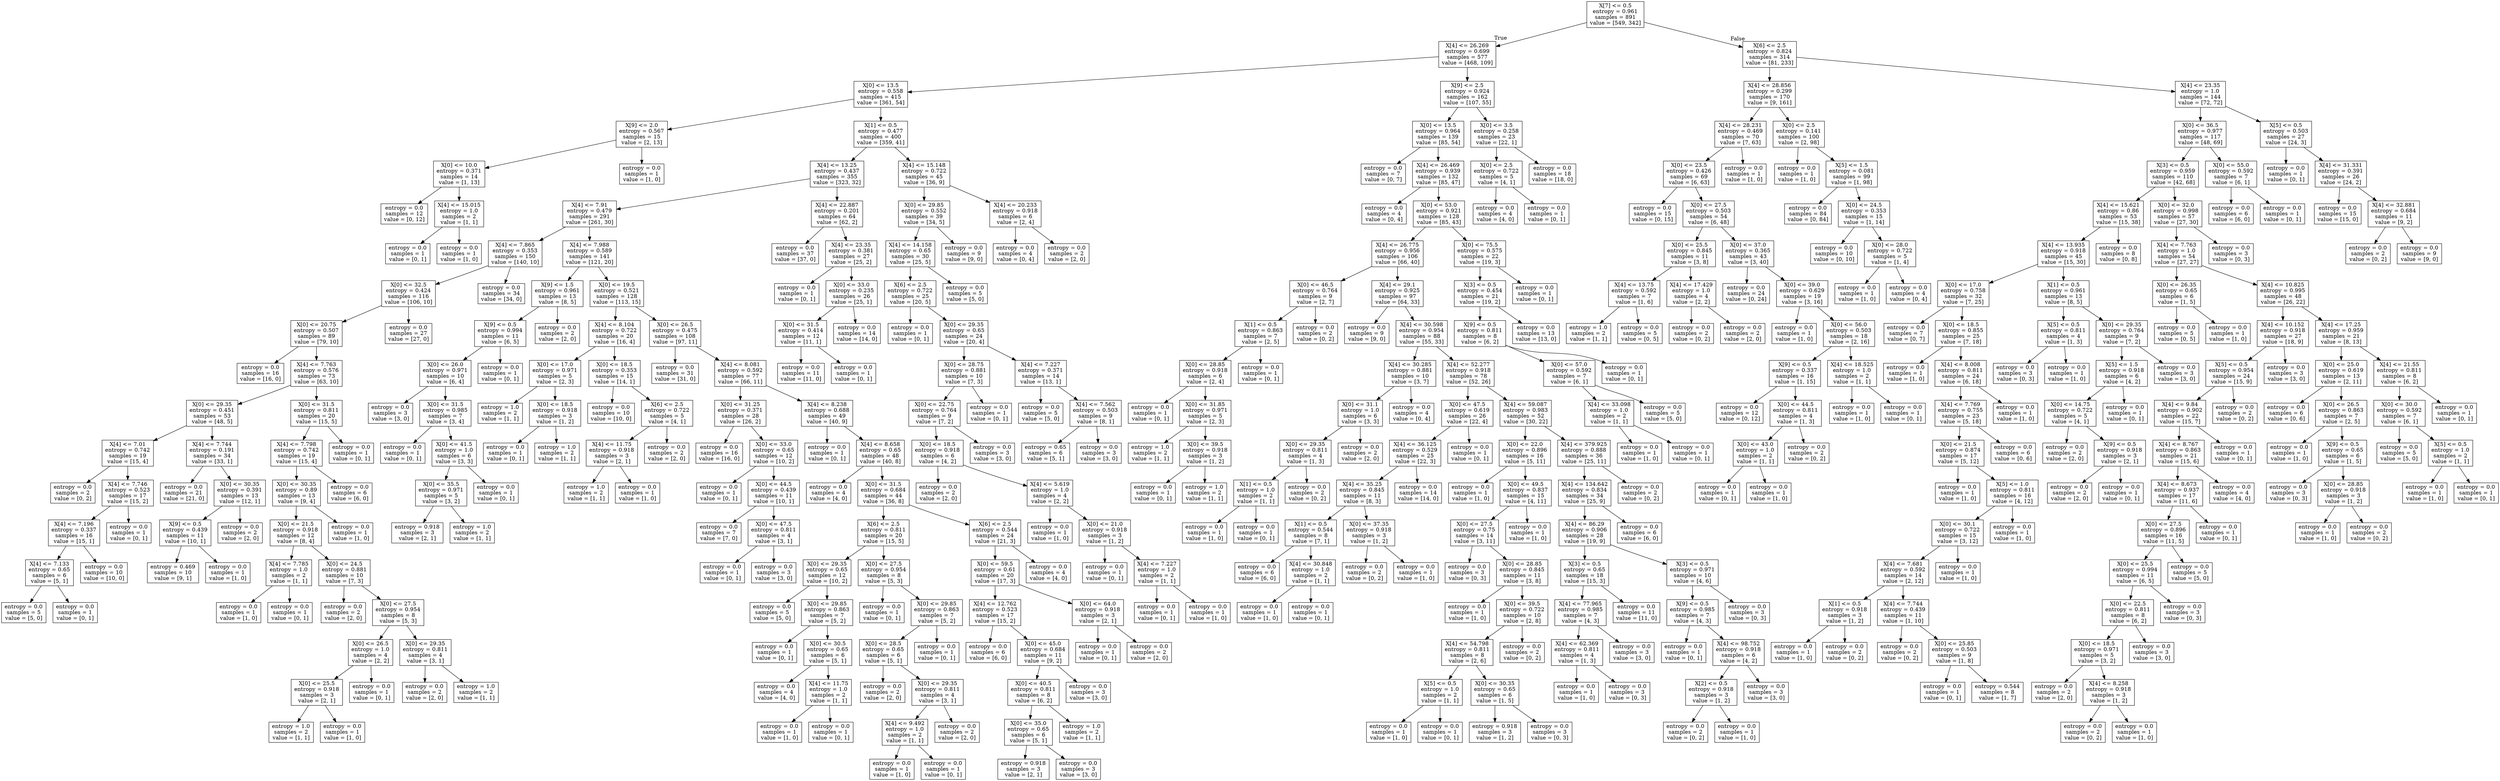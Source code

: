 digraph Tree {
node [shape=box] ;
0 [label="X[7] <= 0.5\nentropy = 0.961\nsamples = 891\nvalue = [549, 342]"] ;
1 [label="X[4] <= 26.269\nentropy = 0.699\nsamples = 577\nvalue = [468, 109]"] ;
0 -> 1 [labeldistance=2.5, labelangle=45, headlabel="True"] ;
2 [label="X[0] <= 13.5\nentropy = 0.558\nsamples = 415\nvalue = [361, 54]"] ;
1 -> 2 ;
3 [label="X[9] <= 2.0\nentropy = 0.567\nsamples = 15\nvalue = [2, 13]"] ;
2 -> 3 ;
4 [label="X[0] <= 10.0\nentropy = 0.371\nsamples = 14\nvalue = [1, 13]"] ;
3 -> 4 ;
5 [label="entropy = 0.0\nsamples = 12\nvalue = [0, 12]"] ;
4 -> 5 ;
6 [label="X[4] <= 15.015\nentropy = 1.0\nsamples = 2\nvalue = [1, 1]"] ;
4 -> 6 ;
7 [label="entropy = 0.0\nsamples = 1\nvalue = [0, 1]"] ;
6 -> 7 ;
8 [label="entropy = 0.0\nsamples = 1\nvalue = [1, 0]"] ;
6 -> 8 ;
9 [label="entropy = 0.0\nsamples = 1\nvalue = [1, 0]"] ;
3 -> 9 ;
10 [label="X[1] <= 0.5\nentropy = 0.477\nsamples = 400\nvalue = [359, 41]"] ;
2 -> 10 ;
11 [label="X[4] <= 13.25\nentropy = 0.437\nsamples = 355\nvalue = [323, 32]"] ;
10 -> 11 ;
12 [label="X[4] <= 7.91\nentropy = 0.479\nsamples = 291\nvalue = [261, 30]"] ;
11 -> 12 ;
13 [label="X[4] <= 7.865\nentropy = 0.353\nsamples = 150\nvalue = [140, 10]"] ;
12 -> 13 ;
14 [label="X[0] <= 32.5\nentropy = 0.424\nsamples = 116\nvalue = [106, 10]"] ;
13 -> 14 ;
15 [label="X[0] <= 20.75\nentropy = 0.507\nsamples = 89\nvalue = [79, 10]"] ;
14 -> 15 ;
16 [label="entropy = 0.0\nsamples = 16\nvalue = [16, 0]"] ;
15 -> 16 ;
17 [label="X[4] <= 7.763\nentropy = 0.576\nsamples = 73\nvalue = [63, 10]"] ;
15 -> 17 ;
18 [label="X[0] <= 29.35\nentropy = 0.451\nsamples = 53\nvalue = [48, 5]"] ;
17 -> 18 ;
19 [label="X[4] <= 7.01\nentropy = 0.742\nsamples = 19\nvalue = [15, 4]"] ;
18 -> 19 ;
20 [label="entropy = 0.0\nsamples = 2\nvalue = [0, 2]"] ;
19 -> 20 ;
21 [label="X[4] <= 7.746\nentropy = 0.523\nsamples = 17\nvalue = [15, 2]"] ;
19 -> 21 ;
22 [label="X[4] <= 7.196\nentropy = 0.337\nsamples = 16\nvalue = [15, 1]"] ;
21 -> 22 ;
23 [label="X[4] <= 7.133\nentropy = 0.65\nsamples = 6\nvalue = [5, 1]"] ;
22 -> 23 ;
24 [label="entropy = 0.0\nsamples = 5\nvalue = [5, 0]"] ;
23 -> 24 ;
25 [label="entropy = 0.0\nsamples = 1\nvalue = [0, 1]"] ;
23 -> 25 ;
26 [label="entropy = 0.0\nsamples = 10\nvalue = [10, 0]"] ;
22 -> 26 ;
27 [label="entropy = 0.0\nsamples = 1\nvalue = [0, 1]"] ;
21 -> 27 ;
28 [label="X[4] <= 7.744\nentropy = 0.191\nsamples = 34\nvalue = [33, 1]"] ;
18 -> 28 ;
29 [label="entropy = 0.0\nsamples = 21\nvalue = [21, 0]"] ;
28 -> 29 ;
30 [label="X[0] <= 30.35\nentropy = 0.391\nsamples = 13\nvalue = [12, 1]"] ;
28 -> 30 ;
31 [label="X[9] <= 0.5\nentropy = 0.439\nsamples = 11\nvalue = [10, 1]"] ;
30 -> 31 ;
32 [label="entropy = 0.469\nsamples = 10\nvalue = [9, 1]"] ;
31 -> 32 ;
33 [label="entropy = 0.0\nsamples = 1\nvalue = [1, 0]"] ;
31 -> 33 ;
34 [label="entropy = 0.0\nsamples = 2\nvalue = [2, 0]"] ;
30 -> 34 ;
35 [label="X[0] <= 31.5\nentropy = 0.811\nsamples = 20\nvalue = [15, 5]"] ;
17 -> 35 ;
36 [label="X[4] <= 7.798\nentropy = 0.742\nsamples = 19\nvalue = [15, 4]"] ;
35 -> 36 ;
37 [label="X[0] <= 30.35\nentropy = 0.89\nsamples = 13\nvalue = [9, 4]"] ;
36 -> 37 ;
38 [label="X[0] <= 21.5\nentropy = 0.918\nsamples = 12\nvalue = [8, 4]"] ;
37 -> 38 ;
39 [label="X[4] <= 7.785\nentropy = 1.0\nsamples = 2\nvalue = [1, 1]"] ;
38 -> 39 ;
40 [label="entropy = 0.0\nsamples = 1\nvalue = [1, 0]"] ;
39 -> 40 ;
41 [label="entropy = 0.0\nsamples = 1\nvalue = [0, 1]"] ;
39 -> 41 ;
42 [label="X[0] <= 24.5\nentropy = 0.881\nsamples = 10\nvalue = [7, 3]"] ;
38 -> 42 ;
43 [label="entropy = 0.0\nsamples = 2\nvalue = [2, 0]"] ;
42 -> 43 ;
44 [label="X[0] <= 27.5\nentropy = 0.954\nsamples = 8\nvalue = [5, 3]"] ;
42 -> 44 ;
45 [label="X[0] <= 26.5\nentropy = 1.0\nsamples = 4\nvalue = [2, 2]"] ;
44 -> 45 ;
46 [label="X[0] <= 25.5\nentropy = 0.918\nsamples = 3\nvalue = [2, 1]"] ;
45 -> 46 ;
47 [label="entropy = 1.0\nsamples = 2\nvalue = [1, 1]"] ;
46 -> 47 ;
48 [label="entropy = 0.0\nsamples = 1\nvalue = [1, 0]"] ;
46 -> 48 ;
49 [label="entropy = 0.0\nsamples = 1\nvalue = [0, 1]"] ;
45 -> 49 ;
50 [label="X[0] <= 29.35\nentropy = 0.811\nsamples = 4\nvalue = [3, 1]"] ;
44 -> 50 ;
51 [label="entropy = 0.0\nsamples = 2\nvalue = [2, 0]"] ;
50 -> 51 ;
52 [label="entropy = 1.0\nsamples = 2\nvalue = [1, 1]"] ;
50 -> 52 ;
53 [label="entropy = 0.0\nsamples = 1\nvalue = [1, 0]"] ;
37 -> 53 ;
54 [label="entropy = 0.0\nsamples = 6\nvalue = [6, 0]"] ;
36 -> 54 ;
55 [label="entropy = 0.0\nsamples = 1\nvalue = [0, 1]"] ;
35 -> 55 ;
56 [label="entropy = 0.0\nsamples = 27\nvalue = [27, 0]"] ;
14 -> 56 ;
57 [label="entropy = 0.0\nsamples = 34\nvalue = [34, 0]"] ;
13 -> 57 ;
58 [label="X[4] <= 7.988\nentropy = 0.589\nsamples = 141\nvalue = [121, 20]"] ;
12 -> 58 ;
59 [label="X[9] <= 1.5\nentropy = 0.961\nsamples = 13\nvalue = [8, 5]"] ;
58 -> 59 ;
60 [label="X[9] <= 0.5\nentropy = 0.994\nsamples = 11\nvalue = [6, 5]"] ;
59 -> 60 ;
61 [label="X[0] <= 26.0\nentropy = 0.971\nsamples = 10\nvalue = [6, 4]"] ;
60 -> 61 ;
62 [label="entropy = 0.0\nsamples = 3\nvalue = [3, 0]"] ;
61 -> 62 ;
63 [label="X[0] <= 31.5\nentropy = 0.985\nsamples = 7\nvalue = [3, 4]"] ;
61 -> 63 ;
64 [label="entropy = 0.0\nsamples = 1\nvalue = [0, 1]"] ;
63 -> 64 ;
65 [label="X[0] <= 41.5\nentropy = 1.0\nsamples = 6\nvalue = [3, 3]"] ;
63 -> 65 ;
66 [label="X[0] <= 35.5\nentropy = 0.971\nsamples = 5\nvalue = [3, 2]"] ;
65 -> 66 ;
67 [label="entropy = 0.918\nsamples = 3\nvalue = [2, 1]"] ;
66 -> 67 ;
68 [label="entropy = 1.0\nsamples = 2\nvalue = [1, 1]"] ;
66 -> 68 ;
69 [label="entropy = 0.0\nsamples = 1\nvalue = [0, 1]"] ;
65 -> 69 ;
70 [label="entropy = 0.0\nsamples = 1\nvalue = [0, 1]"] ;
60 -> 70 ;
71 [label="entropy = 0.0\nsamples = 2\nvalue = [2, 0]"] ;
59 -> 71 ;
72 [label="X[0] <= 19.5\nentropy = 0.521\nsamples = 128\nvalue = [113, 15]"] ;
58 -> 72 ;
73 [label="X[4] <= 8.104\nentropy = 0.722\nsamples = 20\nvalue = [16, 4]"] ;
72 -> 73 ;
74 [label="X[0] <= 17.0\nentropy = 0.971\nsamples = 5\nvalue = [2, 3]"] ;
73 -> 74 ;
75 [label="entropy = 1.0\nsamples = 2\nvalue = [1, 1]"] ;
74 -> 75 ;
76 [label="X[0] <= 18.5\nentropy = 0.918\nsamples = 3\nvalue = [1, 2]"] ;
74 -> 76 ;
77 [label="entropy = 0.0\nsamples = 1\nvalue = [0, 1]"] ;
76 -> 77 ;
78 [label="entropy = 1.0\nsamples = 2\nvalue = [1, 1]"] ;
76 -> 78 ;
79 [label="X[0] <= 18.5\nentropy = 0.353\nsamples = 15\nvalue = [14, 1]"] ;
73 -> 79 ;
80 [label="entropy = 0.0\nsamples = 10\nvalue = [10, 0]"] ;
79 -> 80 ;
81 [label="X[6] <= 2.5\nentropy = 0.722\nsamples = 5\nvalue = [4, 1]"] ;
79 -> 81 ;
82 [label="X[4] <= 11.75\nentropy = 0.918\nsamples = 3\nvalue = [2, 1]"] ;
81 -> 82 ;
83 [label="entropy = 1.0\nsamples = 2\nvalue = [1, 1]"] ;
82 -> 83 ;
84 [label="entropy = 0.0\nsamples = 1\nvalue = [1, 0]"] ;
82 -> 84 ;
85 [label="entropy = 0.0\nsamples = 2\nvalue = [2, 0]"] ;
81 -> 85 ;
86 [label="X[0] <= 26.5\nentropy = 0.475\nsamples = 108\nvalue = [97, 11]"] ;
72 -> 86 ;
87 [label="entropy = 0.0\nsamples = 31\nvalue = [31, 0]"] ;
86 -> 87 ;
88 [label="X[4] <= 8.081\nentropy = 0.592\nsamples = 77\nvalue = [66, 11]"] ;
86 -> 88 ;
89 [label="X[0] <= 31.25\nentropy = 0.371\nsamples = 28\nvalue = [26, 2]"] ;
88 -> 89 ;
90 [label="entropy = 0.0\nsamples = 16\nvalue = [16, 0]"] ;
89 -> 90 ;
91 [label="X[0] <= 33.0\nentropy = 0.65\nsamples = 12\nvalue = [10, 2]"] ;
89 -> 91 ;
92 [label="entropy = 0.0\nsamples = 1\nvalue = [0, 1]"] ;
91 -> 92 ;
93 [label="X[0] <= 44.5\nentropy = 0.439\nsamples = 11\nvalue = [10, 1]"] ;
91 -> 93 ;
94 [label="entropy = 0.0\nsamples = 7\nvalue = [7, 0]"] ;
93 -> 94 ;
95 [label="X[0] <= 47.5\nentropy = 0.811\nsamples = 4\nvalue = [3, 1]"] ;
93 -> 95 ;
96 [label="entropy = 0.0\nsamples = 1\nvalue = [0, 1]"] ;
95 -> 96 ;
97 [label="entropy = 0.0\nsamples = 3\nvalue = [3, 0]"] ;
95 -> 97 ;
98 [label="X[4] <= 8.238\nentropy = 0.688\nsamples = 49\nvalue = [40, 9]"] ;
88 -> 98 ;
99 [label="entropy = 0.0\nsamples = 1\nvalue = [0, 1]"] ;
98 -> 99 ;
100 [label="X[4] <= 8.658\nentropy = 0.65\nsamples = 48\nvalue = [40, 8]"] ;
98 -> 100 ;
101 [label="entropy = 0.0\nsamples = 4\nvalue = [4, 0]"] ;
100 -> 101 ;
102 [label="X[0] <= 31.5\nentropy = 0.684\nsamples = 44\nvalue = [36, 8]"] ;
100 -> 102 ;
103 [label="X[6] <= 2.5\nentropy = 0.811\nsamples = 20\nvalue = [15, 5]"] ;
102 -> 103 ;
104 [label="X[0] <= 29.35\nentropy = 0.65\nsamples = 12\nvalue = [10, 2]"] ;
103 -> 104 ;
105 [label="entropy = 0.0\nsamples = 5\nvalue = [5, 0]"] ;
104 -> 105 ;
106 [label="X[0] <= 29.85\nentropy = 0.863\nsamples = 7\nvalue = [5, 2]"] ;
104 -> 106 ;
107 [label="entropy = 0.0\nsamples = 1\nvalue = [0, 1]"] ;
106 -> 107 ;
108 [label="X[0] <= 30.5\nentropy = 0.65\nsamples = 6\nvalue = [5, 1]"] ;
106 -> 108 ;
109 [label="entropy = 0.0\nsamples = 4\nvalue = [4, 0]"] ;
108 -> 109 ;
110 [label="X[4] <= 11.75\nentropy = 1.0\nsamples = 2\nvalue = [1, 1]"] ;
108 -> 110 ;
111 [label="entropy = 0.0\nsamples = 1\nvalue = [1, 0]"] ;
110 -> 111 ;
112 [label="entropy = 0.0\nsamples = 1\nvalue = [0, 1]"] ;
110 -> 112 ;
113 [label="X[0] <= 27.5\nentropy = 0.954\nsamples = 8\nvalue = [5, 3]"] ;
103 -> 113 ;
114 [label="entropy = 0.0\nsamples = 1\nvalue = [0, 1]"] ;
113 -> 114 ;
115 [label="X[0] <= 29.85\nentropy = 0.863\nsamples = 7\nvalue = [5, 2]"] ;
113 -> 115 ;
116 [label="X[0] <= 28.5\nentropy = 0.65\nsamples = 6\nvalue = [5, 1]"] ;
115 -> 116 ;
117 [label="entropy = 0.0\nsamples = 2\nvalue = [2, 0]"] ;
116 -> 117 ;
118 [label="X[0] <= 29.35\nentropy = 0.811\nsamples = 4\nvalue = [3, 1]"] ;
116 -> 118 ;
119 [label="X[4] <= 9.492\nentropy = 1.0\nsamples = 2\nvalue = [1, 1]"] ;
118 -> 119 ;
120 [label="entropy = 0.0\nsamples = 1\nvalue = [1, 0]"] ;
119 -> 120 ;
121 [label="entropy = 0.0\nsamples = 1\nvalue = [0, 1]"] ;
119 -> 121 ;
122 [label="entropy = 0.0\nsamples = 2\nvalue = [2, 0]"] ;
118 -> 122 ;
123 [label="entropy = 0.0\nsamples = 1\nvalue = [0, 1]"] ;
115 -> 123 ;
124 [label="X[6] <= 2.5\nentropy = 0.544\nsamples = 24\nvalue = [21, 3]"] ;
102 -> 124 ;
125 [label="X[0] <= 59.5\nentropy = 0.61\nsamples = 20\nvalue = [17, 3]"] ;
124 -> 125 ;
126 [label="X[4] <= 12.762\nentropy = 0.523\nsamples = 17\nvalue = [15, 2]"] ;
125 -> 126 ;
127 [label="entropy = 0.0\nsamples = 6\nvalue = [6, 0]"] ;
126 -> 127 ;
128 [label="X[0] <= 45.0\nentropy = 0.684\nsamples = 11\nvalue = [9, 2]"] ;
126 -> 128 ;
129 [label="X[0] <= 40.5\nentropy = 0.811\nsamples = 8\nvalue = [6, 2]"] ;
128 -> 129 ;
130 [label="X[0] <= 35.0\nentropy = 0.65\nsamples = 6\nvalue = [5, 1]"] ;
129 -> 130 ;
131 [label="entropy = 0.918\nsamples = 3\nvalue = [2, 1]"] ;
130 -> 131 ;
132 [label="entropy = 0.0\nsamples = 3\nvalue = [3, 0]"] ;
130 -> 132 ;
133 [label="entropy = 1.0\nsamples = 2\nvalue = [1, 1]"] ;
129 -> 133 ;
134 [label="entropy = 0.0\nsamples = 3\nvalue = [3, 0]"] ;
128 -> 134 ;
135 [label="X[0] <= 64.0\nentropy = 0.918\nsamples = 3\nvalue = [2, 1]"] ;
125 -> 135 ;
136 [label="entropy = 0.0\nsamples = 1\nvalue = [0, 1]"] ;
135 -> 136 ;
137 [label="entropy = 0.0\nsamples = 2\nvalue = [2, 0]"] ;
135 -> 137 ;
138 [label="entropy = 0.0\nsamples = 4\nvalue = [4, 0]"] ;
124 -> 138 ;
139 [label="X[4] <= 22.887\nentropy = 0.201\nsamples = 64\nvalue = [62, 2]"] ;
11 -> 139 ;
140 [label="entropy = 0.0\nsamples = 37\nvalue = [37, 0]"] ;
139 -> 140 ;
141 [label="X[4] <= 23.35\nentropy = 0.381\nsamples = 27\nvalue = [25, 2]"] ;
139 -> 141 ;
142 [label="entropy = 0.0\nsamples = 1\nvalue = [0, 1]"] ;
141 -> 142 ;
143 [label="X[0] <= 33.0\nentropy = 0.235\nsamples = 26\nvalue = [25, 1]"] ;
141 -> 143 ;
144 [label="X[0] <= 31.5\nentropy = 0.414\nsamples = 12\nvalue = [11, 1]"] ;
143 -> 144 ;
145 [label="entropy = 0.0\nsamples = 11\nvalue = [11, 0]"] ;
144 -> 145 ;
146 [label="entropy = 0.0\nsamples = 1\nvalue = [0, 1]"] ;
144 -> 146 ;
147 [label="entropy = 0.0\nsamples = 14\nvalue = [14, 0]"] ;
143 -> 147 ;
148 [label="X[4] <= 15.148\nentropy = 0.722\nsamples = 45\nvalue = [36, 9]"] ;
10 -> 148 ;
149 [label="X[0] <= 29.85\nentropy = 0.552\nsamples = 39\nvalue = [34, 5]"] ;
148 -> 149 ;
150 [label="X[4] <= 14.158\nentropy = 0.65\nsamples = 30\nvalue = [25, 5]"] ;
149 -> 150 ;
151 [label="X[6] <= 2.5\nentropy = 0.722\nsamples = 25\nvalue = [20, 5]"] ;
150 -> 151 ;
152 [label="entropy = 0.0\nsamples = 1\nvalue = [0, 1]"] ;
151 -> 152 ;
153 [label="X[0] <= 29.35\nentropy = 0.65\nsamples = 24\nvalue = [20, 4]"] ;
151 -> 153 ;
154 [label="X[0] <= 28.75\nentropy = 0.881\nsamples = 10\nvalue = [7, 3]"] ;
153 -> 154 ;
155 [label="X[0] <= 22.75\nentropy = 0.764\nsamples = 9\nvalue = [7, 2]"] ;
154 -> 155 ;
156 [label="X[0] <= 18.5\nentropy = 0.918\nsamples = 6\nvalue = [4, 2]"] ;
155 -> 156 ;
157 [label="entropy = 0.0\nsamples = 2\nvalue = [2, 0]"] ;
156 -> 157 ;
158 [label="X[4] <= 5.619\nentropy = 1.0\nsamples = 4\nvalue = [2, 2]"] ;
156 -> 158 ;
159 [label="entropy = 0.0\nsamples = 1\nvalue = [1, 0]"] ;
158 -> 159 ;
160 [label="X[0] <= 21.0\nentropy = 0.918\nsamples = 3\nvalue = [1, 2]"] ;
158 -> 160 ;
161 [label="entropy = 0.0\nsamples = 1\nvalue = [0, 1]"] ;
160 -> 161 ;
162 [label="X[4] <= 7.227\nentropy = 1.0\nsamples = 2\nvalue = [1, 1]"] ;
160 -> 162 ;
163 [label="entropy = 0.0\nsamples = 1\nvalue = [0, 1]"] ;
162 -> 163 ;
164 [label="entropy = 0.0\nsamples = 1\nvalue = [1, 0]"] ;
162 -> 164 ;
165 [label="entropy = 0.0\nsamples = 3\nvalue = [3, 0]"] ;
155 -> 165 ;
166 [label="entropy = 0.0\nsamples = 1\nvalue = [0, 1]"] ;
154 -> 166 ;
167 [label="X[4] <= 7.227\nentropy = 0.371\nsamples = 14\nvalue = [13, 1]"] ;
153 -> 167 ;
168 [label="entropy = 0.0\nsamples = 5\nvalue = [5, 0]"] ;
167 -> 168 ;
169 [label="X[4] <= 7.562\nentropy = 0.503\nsamples = 9\nvalue = [8, 1]"] ;
167 -> 169 ;
170 [label="entropy = 0.65\nsamples = 6\nvalue = [5, 1]"] ;
169 -> 170 ;
171 [label="entropy = 0.0\nsamples = 3\nvalue = [3, 0]"] ;
169 -> 171 ;
172 [label="entropy = 0.0\nsamples = 5\nvalue = [5, 0]"] ;
150 -> 172 ;
173 [label="entropy = 0.0\nsamples = 9\nvalue = [9, 0]"] ;
149 -> 173 ;
174 [label="X[4] <= 20.233\nentropy = 0.918\nsamples = 6\nvalue = [2, 4]"] ;
148 -> 174 ;
175 [label="entropy = 0.0\nsamples = 4\nvalue = [0, 4]"] ;
174 -> 175 ;
176 [label="entropy = 0.0\nsamples = 2\nvalue = [2, 0]"] ;
174 -> 176 ;
177 [label="X[9] <= 2.5\nentropy = 0.924\nsamples = 162\nvalue = [107, 55]"] ;
1 -> 177 ;
178 [label="X[0] <= 13.5\nentropy = 0.964\nsamples = 139\nvalue = [85, 54]"] ;
177 -> 178 ;
179 [label="entropy = 0.0\nsamples = 7\nvalue = [0, 7]"] ;
178 -> 179 ;
180 [label="X[4] <= 26.469\nentropy = 0.939\nsamples = 132\nvalue = [85, 47]"] ;
178 -> 180 ;
181 [label="entropy = 0.0\nsamples = 4\nvalue = [0, 4]"] ;
180 -> 181 ;
182 [label="X[0] <= 53.0\nentropy = 0.921\nsamples = 128\nvalue = [85, 43]"] ;
180 -> 182 ;
183 [label="X[4] <= 26.775\nentropy = 0.956\nsamples = 106\nvalue = [66, 40]"] ;
182 -> 183 ;
184 [label="X[0] <= 46.5\nentropy = 0.764\nsamples = 9\nvalue = [2, 7]"] ;
183 -> 184 ;
185 [label="X[1] <= 0.5\nentropy = 0.863\nsamples = 7\nvalue = [2, 5]"] ;
184 -> 185 ;
186 [label="X[0] <= 28.85\nentropy = 0.918\nsamples = 6\nvalue = [2, 4]"] ;
185 -> 186 ;
187 [label="entropy = 0.0\nsamples = 1\nvalue = [0, 1]"] ;
186 -> 187 ;
188 [label="X[0] <= 31.85\nentropy = 0.971\nsamples = 5\nvalue = [2, 3]"] ;
186 -> 188 ;
189 [label="entropy = 1.0\nsamples = 2\nvalue = [1, 1]"] ;
188 -> 189 ;
190 [label="X[0] <= 39.5\nentropy = 0.918\nsamples = 3\nvalue = [1, 2]"] ;
188 -> 190 ;
191 [label="entropy = 0.0\nsamples = 1\nvalue = [0, 1]"] ;
190 -> 191 ;
192 [label="entropy = 1.0\nsamples = 2\nvalue = [1, 1]"] ;
190 -> 192 ;
193 [label="entropy = 0.0\nsamples = 1\nvalue = [0, 1]"] ;
185 -> 193 ;
194 [label="entropy = 0.0\nsamples = 2\nvalue = [0, 2]"] ;
184 -> 194 ;
195 [label="X[4] <= 29.1\nentropy = 0.925\nsamples = 97\nvalue = [64, 33]"] ;
183 -> 195 ;
196 [label="entropy = 0.0\nsamples = 9\nvalue = [9, 0]"] ;
195 -> 196 ;
197 [label="X[4] <= 30.598\nentropy = 0.954\nsamples = 88\nvalue = [55, 33]"] ;
195 -> 197 ;
198 [label="X[4] <= 30.285\nentropy = 0.881\nsamples = 10\nvalue = [3, 7]"] ;
197 -> 198 ;
199 [label="X[0] <= 31.1\nentropy = 1.0\nsamples = 6\nvalue = [3, 3]"] ;
198 -> 199 ;
200 [label="X[0] <= 29.35\nentropy = 0.811\nsamples = 4\nvalue = [1, 3]"] ;
199 -> 200 ;
201 [label="X[1] <= 0.5\nentropy = 1.0\nsamples = 2\nvalue = [1, 1]"] ;
200 -> 201 ;
202 [label="entropy = 0.0\nsamples = 1\nvalue = [1, 0]"] ;
201 -> 202 ;
203 [label="entropy = 0.0\nsamples = 1\nvalue = [0, 1]"] ;
201 -> 203 ;
204 [label="entropy = 0.0\nsamples = 2\nvalue = [0, 2]"] ;
200 -> 204 ;
205 [label="entropy = 0.0\nsamples = 2\nvalue = [2, 0]"] ;
199 -> 205 ;
206 [label="entropy = 0.0\nsamples = 4\nvalue = [0, 4]"] ;
198 -> 206 ;
207 [label="X[4] <= 52.277\nentropy = 0.918\nsamples = 78\nvalue = [52, 26]"] ;
197 -> 207 ;
208 [label="X[0] <= 47.5\nentropy = 0.619\nsamples = 26\nvalue = [22, 4]"] ;
207 -> 208 ;
209 [label="X[4] <= 36.125\nentropy = 0.529\nsamples = 25\nvalue = [22, 3]"] ;
208 -> 209 ;
210 [label="X[4] <= 35.25\nentropy = 0.845\nsamples = 11\nvalue = [8, 3]"] ;
209 -> 210 ;
211 [label="X[1] <= 0.5\nentropy = 0.544\nsamples = 8\nvalue = [7, 1]"] ;
210 -> 211 ;
212 [label="entropy = 0.0\nsamples = 6\nvalue = [6, 0]"] ;
211 -> 212 ;
213 [label="X[4] <= 30.848\nentropy = 1.0\nsamples = 2\nvalue = [1, 1]"] ;
211 -> 213 ;
214 [label="entropy = 0.0\nsamples = 1\nvalue = [1, 0]"] ;
213 -> 214 ;
215 [label="entropy = 0.0\nsamples = 1\nvalue = [0, 1]"] ;
213 -> 215 ;
216 [label="X[0] <= 37.35\nentropy = 0.918\nsamples = 3\nvalue = [1, 2]"] ;
210 -> 216 ;
217 [label="entropy = 0.0\nsamples = 2\nvalue = [0, 2]"] ;
216 -> 217 ;
218 [label="entropy = 0.0\nsamples = 1\nvalue = [1, 0]"] ;
216 -> 218 ;
219 [label="entropy = 0.0\nsamples = 14\nvalue = [14, 0]"] ;
209 -> 219 ;
220 [label="entropy = 0.0\nsamples = 1\nvalue = [0, 1]"] ;
208 -> 220 ;
221 [label="X[4] <= 59.087\nentropy = 0.983\nsamples = 52\nvalue = [30, 22]"] ;
207 -> 221 ;
222 [label="X[0] <= 22.0\nentropy = 0.896\nsamples = 16\nvalue = [5, 11]"] ;
221 -> 222 ;
223 [label="entropy = 0.0\nsamples = 1\nvalue = [1, 0]"] ;
222 -> 223 ;
224 [label="X[0] <= 49.5\nentropy = 0.837\nsamples = 15\nvalue = [4, 11]"] ;
222 -> 224 ;
225 [label="X[0] <= 27.5\nentropy = 0.75\nsamples = 14\nvalue = [3, 11]"] ;
224 -> 225 ;
226 [label="entropy = 0.0\nsamples = 3\nvalue = [0, 3]"] ;
225 -> 226 ;
227 [label="X[0] <= 28.85\nentropy = 0.845\nsamples = 11\nvalue = [3, 8]"] ;
225 -> 227 ;
228 [label="entropy = 0.0\nsamples = 1\nvalue = [1, 0]"] ;
227 -> 228 ;
229 [label="X[0] <= 39.5\nentropy = 0.722\nsamples = 10\nvalue = [2, 8]"] ;
227 -> 229 ;
230 [label="X[4] <= 54.798\nentropy = 0.811\nsamples = 8\nvalue = [2, 6]"] ;
229 -> 230 ;
231 [label="X[5] <= 0.5\nentropy = 1.0\nsamples = 2\nvalue = [1, 1]"] ;
230 -> 231 ;
232 [label="entropy = 0.0\nsamples = 1\nvalue = [1, 0]"] ;
231 -> 232 ;
233 [label="entropy = 0.0\nsamples = 1\nvalue = [0, 1]"] ;
231 -> 233 ;
234 [label="X[0] <= 30.35\nentropy = 0.65\nsamples = 6\nvalue = [1, 5]"] ;
230 -> 234 ;
235 [label="entropy = 0.918\nsamples = 3\nvalue = [1, 2]"] ;
234 -> 235 ;
236 [label="entropy = 0.0\nsamples = 3\nvalue = [0, 3]"] ;
234 -> 236 ;
237 [label="entropy = 0.0\nsamples = 2\nvalue = [0, 2]"] ;
229 -> 237 ;
238 [label="entropy = 0.0\nsamples = 1\nvalue = [1, 0]"] ;
224 -> 238 ;
239 [label="X[4] <= 379.925\nentropy = 0.888\nsamples = 36\nvalue = [25, 11]"] ;
221 -> 239 ;
240 [label="X[4] <= 134.642\nentropy = 0.834\nsamples = 34\nvalue = [25, 9]"] ;
239 -> 240 ;
241 [label="X[4] <= 86.29\nentropy = 0.906\nsamples = 28\nvalue = [19, 9]"] ;
240 -> 241 ;
242 [label="X[3] <= 0.5\nentropy = 0.65\nsamples = 18\nvalue = [15, 3]"] ;
241 -> 242 ;
243 [label="X[4] <= 77.965\nentropy = 0.985\nsamples = 7\nvalue = [4, 3]"] ;
242 -> 243 ;
244 [label="X[4] <= 62.369\nentropy = 0.811\nsamples = 4\nvalue = [1, 3]"] ;
243 -> 244 ;
245 [label="entropy = 0.0\nsamples = 1\nvalue = [1, 0]"] ;
244 -> 245 ;
246 [label="entropy = 0.0\nsamples = 3\nvalue = [0, 3]"] ;
244 -> 246 ;
247 [label="entropy = 0.0\nsamples = 3\nvalue = [3, 0]"] ;
243 -> 247 ;
248 [label="entropy = 0.0\nsamples = 11\nvalue = [11, 0]"] ;
242 -> 248 ;
249 [label="X[3] <= 0.5\nentropy = 0.971\nsamples = 10\nvalue = [4, 6]"] ;
241 -> 249 ;
250 [label="X[9] <= 0.5\nentropy = 0.985\nsamples = 7\nvalue = [4, 3]"] ;
249 -> 250 ;
251 [label="entropy = 0.0\nsamples = 1\nvalue = [0, 1]"] ;
250 -> 251 ;
252 [label="X[4] <= 98.752\nentropy = 0.918\nsamples = 6\nvalue = [4, 2]"] ;
250 -> 252 ;
253 [label="X[2] <= 0.5\nentropy = 0.918\nsamples = 3\nvalue = [1, 2]"] ;
252 -> 253 ;
254 [label="entropy = 0.0\nsamples = 2\nvalue = [0, 2]"] ;
253 -> 254 ;
255 [label="entropy = 0.0\nsamples = 1\nvalue = [1, 0]"] ;
253 -> 255 ;
256 [label="entropy = 0.0\nsamples = 3\nvalue = [3, 0]"] ;
252 -> 256 ;
257 [label="entropy = 0.0\nsamples = 3\nvalue = [0, 3]"] ;
249 -> 257 ;
258 [label="entropy = 0.0\nsamples = 6\nvalue = [6, 0]"] ;
240 -> 258 ;
259 [label="entropy = 0.0\nsamples = 2\nvalue = [0, 2]"] ;
239 -> 259 ;
260 [label="X[0] <= 75.5\nentropy = 0.575\nsamples = 22\nvalue = [19, 3]"] ;
182 -> 260 ;
261 [label="X[3] <= 0.5\nentropy = 0.454\nsamples = 21\nvalue = [19, 2]"] ;
260 -> 261 ;
262 [label="X[9] <= 0.5\nentropy = 0.811\nsamples = 8\nvalue = [6, 2]"] ;
261 -> 262 ;
263 [label="X[0] <= 57.0\nentropy = 0.592\nsamples = 7\nvalue = [6, 1]"] ;
262 -> 263 ;
264 [label="X[4] <= 33.098\nentropy = 1.0\nsamples = 2\nvalue = [1, 1]"] ;
263 -> 264 ;
265 [label="entropy = 0.0\nsamples = 1\nvalue = [1, 0]"] ;
264 -> 265 ;
266 [label="entropy = 0.0\nsamples = 1\nvalue = [0, 1]"] ;
264 -> 266 ;
267 [label="entropy = 0.0\nsamples = 5\nvalue = [5, 0]"] ;
263 -> 267 ;
268 [label="entropy = 0.0\nsamples = 1\nvalue = [0, 1]"] ;
262 -> 268 ;
269 [label="entropy = 0.0\nsamples = 13\nvalue = [13, 0]"] ;
261 -> 269 ;
270 [label="entropy = 0.0\nsamples = 1\nvalue = [0, 1]"] ;
260 -> 270 ;
271 [label="X[0] <= 3.5\nentropy = 0.258\nsamples = 23\nvalue = [22, 1]"] ;
177 -> 271 ;
272 [label="X[0] <= 2.5\nentropy = 0.722\nsamples = 5\nvalue = [4, 1]"] ;
271 -> 272 ;
273 [label="entropy = 0.0\nsamples = 4\nvalue = [4, 0]"] ;
272 -> 273 ;
274 [label="entropy = 0.0\nsamples = 1\nvalue = [0, 1]"] ;
272 -> 274 ;
275 [label="entropy = 0.0\nsamples = 18\nvalue = [18, 0]"] ;
271 -> 275 ;
276 [label="X[6] <= 2.5\nentropy = 0.824\nsamples = 314\nvalue = [81, 233]"] ;
0 -> 276 [labeldistance=2.5, labelangle=-45, headlabel="False"] ;
277 [label="X[4] <= 28.856\nentropy = 0.299\nsamples = 170\nvalue = [9, 161]"] ;
276 -> 277 ;
278 [label="X[4] <= 28.231\nentropy = 0.469\nsamples = 70\nvalue = [7, 63]"] ;
277 -> 278 ;
279 [label="X[0] <= 23.5\nentropy = 0.426\nsamples = 69\nvalue = [6, 63]"] ;
278 -> 279 ;
280 [label="entropy = 0.0\nsamples = 15\nvalue = [0, 15]"] ;
279 -> 280 ;
281 [label="X[0] <= 27.5\nentropy = 0.503\nsamples = 54\nvalue = [6, 48]"] ;
279 -> 281 ;
282 [label="X[0] <= 25.5\nentropy = 0.845\nsamples = 11\nvalue = [3, 8]"] ;
281 -> 282 ;
283 [label="X[4] <= 13.75\nentropy = 0.592\nsamples = 7\nvalue = [1, 6]"] ;
282 -> 283 ;
284 [label="entropy = 1.0\nsamples = 2\nvalue = [1, 1]"] ;
283 -> 284 ;
285 [label="entropy = 0.0\nsamples = 5\nvalue = [0, 5]"] ;
283 -> 285 ;
286 [label="X[4] <= 17.429\nentropy = 1.0\nsamples = 4\nvalue = [2, 2]"] ;
282 -> 286 ;
287 [label="entropy = 0.0\nsamples = 2\nvalue = [0, 2]"] ;
286 -> 287 ;
288 [label="entropy = 0.0\nsamples = 2\nvalue = [2, 0]"] ;
286 -> 288 ;
289 [label="X[0] <= 37.0\nentropy = 0.365\nsamples = 43\nvalue = [3, 40]"] ;
281 -> 289 ;
290 [label="entropy = 0.0\nsamples = 24\nvalue = [0, 24]"] ;
289 -> 290 ;
291 [label="X[0] <= 39.0\nentropy = 0.629\nsamples = 19\nvalue = [3, 16]"] ;
289 -> 291 ;
292 [label="entropy = 0.0\nsamples = 1\nvalue = [1, 0]"] ;
291 -> 292 ;
293 [label="X[0] <= 56.0\nentropy = 0.503\nsamples = 18\nvalue = [2, 16]"] ;
291 -> 293 ;
294 [label="X[9] <= 0.5\nentropy = 0.337\nsamples = 16\nvalue = [1, 15]"] ;
293 -> 294 ;
295 [label="entropy = 0.0\nsamples = 12\nvalue = [0, 12]"] ;
294 -> 295 ;
296 [label="X[0] <= 44.5\nentropy = 0.811\nsamples = 4\nvalue = [1, 3]"] ;
294 -> 296 ;
297 [label="X[0] <= 43.0\nentropy = 1.0\nsamples = 2\nvalue = [1, 1]"] ;
296 -> 297 ;
298 [label="entropy = 0.0\nsamples = 1\nvalue = [0, 1]"] ;
297 -> 298 ;
299 [label="entropy = 0.0\nsamples = 1\nvalue = [1, 0]"] ;
297 -> 299 ;
300 [label="entropy = 0.0\nsamples = 2\nvalue = [0, 2]"] ;
296 -> 300 ;
301 [label="X[4] <= 18.525\nentropy = 1.0\nsamples = 2\nvalue = [1, 1]"] ;
293 -> 301 ;
302 [label="entropy = 0.0\nsamples = 1\nvalue = [1, 0]"] ;
301 -> 302 ;
303 [label="entropy = 0.0\nsamples = 1\nvalue = [0, 1]"] ;
301 -> 303 ;
304 [label="entropy = 0.0\nsamples = 1\nvalue = [1, 0]"] ;
278 -> 304 ;
305 [label="X[0] <= 2.5\nentropy = 0.141\nsamples = 100\nvalue = [2, 98]"] ;
277 -> 305 ;
306 [label="entropy = 0.0\nsamples = 1\nvalue = [1, 0]"] ;
305 -> 306 ;
307 [label="X[5] <= 1.5\nentropy = 0.081\nsamples = 99\nvalue = [1, 98]"] ;
305 -> 307 ;
308 [label="entropy = 0.0\nsamples = 84\nvalue = [0, 84]"] ;
307 -> 308 ;
309 [label="X[0] <= 24.5\nentropy = 0.353\nsamples = 15\nvalue = [1, 14]"] ;
307 -> 309 ;
310 [label="entropy = 0.0\nsamples = 10\nvalue = [0, 10]"] ;
309 -> 310 ;
311 [label="X[0] <= 28.0\nentropy = 0.722\nsamples = 5\nvalue = [1, 4]"] ;
309 -> 311 ;
312 [label="entropy = 0.0\nsamples = 1\nvalue = [1, 0]"] ;
311 -> 312 ;
313 [label="entropy = 0.0\nsamples = 4\nvalue = [0, 4]"] ;
311 -> 313 ;
314 [label="X[4] <= 23.35\nentropy = 1.0\nsamples = 144\nvalue = [72, 72]"] ;
276 -> 314 ;
315 [label="X[0] <= 36.5\nentropy = 0.977\nsamples = 117\nvalue = [48, 69]"] ;
314 -> 315 ;
316 [label="X[3] <= 0.5\nentropy = 0.959\nsamples = 110\nvalue = [42, 68]"] ;
315 -> 316 ;
317 [label="X[4] <= 15.621\nentropy = 0.86\nsamples = 53\nvalue = [15, 38]"] ;
316 -> 317 ;
318 [label="X[4] <= 13.935\nentropy = 0.918\nsamples = 45\nvalue = [15, 30]"] ;
317 -> 318 ;
319 [label="X[0] <= 17.0\nentropy = 0.758\nsamples = 32\nvalue = [7, 25]"] ;
318 -> 319 ;
320 [label="entropy = 0.0\nsamples = 7\nvalue = [0, 7]"] ;
319 -> 320 ;
321 [label="X[0] <= 18.5\nentropy = 0.855\nsamples = 25\nvalue = [7, 18]"] ;
319 -> 321 ;
322 [label="entropy = 0.0\nsamples = 1\nvalue = [1, 0]"] ;
321 -> 322 ;
323 [label="X[4] <= 8.008\nentropy = 0.811\nsamples = 24\nvalue = [6, 18]"] ;
321 -> 323 ;
324 [label="X[4] <= 7.769\nentropy = 0.755\nsamples = 23\nvalue = [5, 18]"] ;
323 -> 324 ;
325 [label="X[0] <= 21.5\nentropy = 0.874\nsamples = 17\nvalue = [5, 12]"] ;
324 -> 325 ;
326 [label="entropy = 0.0\nsamples = 1\nvalue = [1, 0]"] ;
325 -> 326 ;
327 [label="X[5] <= 1.0\nentropy = 0.811\nsamples = 16\nvalue = [4, 12]"] ;
325 -> 327 ;
328 [label="X[0] <= 30.1\nentropy = 0.722\nsamples = 15\nvalue = [3, 12]"] ;
327 -> 328 ;
329 [label="X[4] <= 7.681\nentropy = 0.592\nsamples = 14\nvalue = [2, 12]"] ;
328 -> 329 ;
330 [label="X[1] <= 0.5\nentropy = 0.918\nsamples = 3\nvalue = [1, 2]"] ;
329 -> 330 ;
331 [label="entropy = 0.0\nsamples = 1\nvalue = [1, 0]"] ;
330 -> 331 ;
332 [label="entropy = 0.0\nsamples = 2\nvalue = [0, 2]"] ;
330 -> 332 ;
333 [label="X[4] <= 7.744\nentropy = 0.439\nsamples = 11\nvalue = [1, 10]"] ;
329 -> 333 ;
334 [label="entropy = 0.0\nsamples = 2\nvalue = [0, 2]"] ;
333 -> 334 ;
335 [label="X[0] <= 25.85\nentropy = 0.503\nsamples = 9\nvalue = [1, 8]"] ;
333 -> 335 ;
336 [label="entropy = 0.0\nsamples = 1\nvalue = [0, 1]"] ;
335 -> 336 ;
337 [label="entropy = 0.544\nsamples = 8\nvalue = [1, 7]"] ;
335 -> 337 ;
338 [label="entropy = 0.0\nsamples = 1\nvalue = [1, 0]"] ;
328 -> 338 ;
339 [label="entropy = 0.0\nsamples = 1\nvalue = [1, 0]"] ;
327 -> 339 ;
340 [label="entropy = 0.0\nsamples = 6\nvalue = [0, 6]"] ;
324 -> 340 ;
341 [label="entropy = 0.0\nsamples = 1\nvalue = [1, 0]"] ;
323 -> 341 ;
342 [label="X[1] <= 0.5\nentropy = 0.961\nsamples = 13\nvalue = [8, 5]"] ;
318 -> 342 ;
343 [label="X[5] <= 0.5\nentropy = 0.811\nsamples = 4\nvalue = [1, 3]"] ;
342 -> 343 ;
344 [label="entropy = 0.0\nsamples = 3\nvalue = [0, 3]"] ;
343 -> 344 ;
345 [label="entropy = 0.0\nsamples = 1\nvalue = [1, 0]"] ;
343 -> 345 ;
346 [label="X[0] <= 29.35\nentropy = 0.764\nsamples = 9\nvalue = [7, 2]"] ;
342 -> 346 ;
347 [label="X[5] <= 1.5\nentropy = 0.918\nsamples = 6\nvalue = [4, 2]"] ;
346 -> 347 ;
348 [label="X[0] <= 14.75\nentropy = 0.722\nsamples = 5\nvalue = [4, 1]"] ;
347 -> 348 ;
349 [label="entropy = 0.0\nsamples = 2\nvalue = [2, 0]"] ;
348 -> 349 ;
350 [label="X[9] <= 0.5\nentropy = 0.918\nsamples = 3\nvalue = [2, 1]"] ;
348 -> 350 ;
351 [label="entropy = 0.0\nsamples = 2\nvalue = [2, 0]"] ;
350 -> 351 ;
352 [label="entropy = 0.0\nsamples = 1\nvalue = [0, 1]"] ;
350 -> 352 ;
353 [label="entropy = 0.0\nsamples = 1\nvalue = [0, 1]"] ;
347 -> 353 ;
354 [label="entropy = 0.0\nsamples = 3\nvalue = [3, 0]"] ;
346 -> 354 ;
355 [label="entropy = 0.0\nsamples = 8\nvalue = [0, 8]"] ;
317 -> 355 ;
356 [label="X[0] <= 32.0\nentropy = 0.998\nsamples = 57\nvalue = [27, 30]"] ;
316 -> 356 ;
357 [label="X[4] <= 7.763\nentropy = 1.0\nsamples = 54\nvalue = [27, 27]"] ;
356 -> 357 ;
358 [label="X[0] <= 26.35\nentropy = 0.65\nsamples = 6\nvalue = [1, 5]"] ;
357 -> 358 ;
359 [label="entropy = 0.0\nsamples = 5\nvalue = [0, 5]"] ;
358 -> 359 ;
360 [label="entropy = 0.0\nsamples = 1\nvalue = [1, 0]"] ;
358 -> 360 ;
361 [label="X[4] <= 10.825\nentropy = 0.995\nsamples = 48\nvalue = [26, 22]"] ;
357 -> 361 ;
362 [label="X[4] <= 10.152\nentropy = 0.918\nsamples = 27\nvalue = [18, 9]"] ;
361 -> 362 ;
363 [label="X[5] <= 0.5\nentropy = 0.954\nsamples = 24\nvalue = [15, 9]"] ;
362 -> 363 ;
364 [label="X[4] <= 9.84\nentropy = 0.902\nsamples = 22\nvalue = [15, 7]"] ;
363 -> 364 ;
365 [label="X[4] <= 8.767\nentropy = 0.863\nsamples = 21\nvalue = [15, 6]"] ;
364 -> 365 ;
366 [label="X[4] <= 8.673\nentropy = 0.937\nsamples = 17\nvalue = [11, 6]"] ;
365 -> 366 ;
367 [label="X[0] <= 27.5\nentropy = 0.896\nsamples = 16\nvalue = [11, 5]"] ;
366 -> 367 ;
368 [label="X[0] <= 25.5\nentropy = 0.994\nsamples = 11\nvalue = [6, 5]"] ;
367 -> 368 ;
369 [label="X[0] <= 22.5\nentropy = 0.811\nsamples = 8\nvalue = [6, 2]"] ;
368 -> 369 ;
370 [label="X[0] <= 18.5\nentropy = 0.971\nsamples = 5\nvalue = [3, 2]"] ;
369 -> 370 ;
371 [label="entropy = 0.0\nsamples = 2\nvalue = [2, 0]"] ;
370 -> 371 ;
372 [label="X[4] <= 8.258\nentropy = 0.918\nsamples = 3\nvalue = [1, 2]"] ;
370 -> 372 ;
373 [label="entropy = 0.0\nsamples = 2\nvalue = [0, 2]"] ;
372 -> 373 ;
374 [label="entropy = 0.0\nsamples = 1\nvalue = [1, 0]"] ;
372 -> 374 ;
375 [label="entropy = 0.0\nsamples = 3\nvalue = [3, 0]"] ;
369 -> 375 ;
376 [label="entropy = 0.0\nsamples = 3\nvalue = [0, 3]"] ;
368 -> 376 ;
377 [label="entropy = 0.0\nsamples = 5\nvalue = [5, 0]"] ;
367 -> 377 ;
378 [label="entropy = 0.0\nsamples = 1\nvalue = [0, 1]"] ;
366 -> 378 ;
379 [label="entropy = 0.0\nsamples = 4\nvalue = [4, 0]"] ;
365 -> 379 ;
380 [label="entropy = 0.0\nsamples = 1\nvalue = [0, 1]"] ;
364 -> 380 ;
381 [label="entropy = 0.0\nsamples = 2\nvalue = [0, 2]"] ;
363 -> 381 ;
382 [label="entropy = 0.0\nsamples = 3\nvalue = [3, 0]"] ;
362 -> 382 ;
383 [label="X[4] <= 17.25\nentropy = 0.959\nsamples = 21\nvalue = [8, 13]"] ;
361 -> 383 ;
384 [label="X[0] <= 25.0\nentropy = 0.619\nsamples = 13\nvalue = [2, 11]"] ;
383 -> 384 ;
385 [label="entropy = 0.0\nsamples = 6\nvalue = [0, 6]"] ;
384 -> 385 ;
386 [label="X[0] <= 26.5\nentropy = 0.863\nsamples = 7\nvalue = [2, 5]"] ;
384 -> 386 ;
387 [label="entropy = 0.0\nsamples = 1\nvalue = [1, 0]"] ;
386 -> 387 ;
388 [label="X[9] <= 0.5\nentropy = 0.65\nsamples = 6\nvalue = [1, 5]"] ;
386 -> 388 ;
389 [label="entropy = 0.0\nsamples = 3\nvalue = [0, 3]"] ;
388 -> 389 ;
390 [label="X[0] <= 28.85\nentropy = 0.918\nsamples = 3\nvalue = [1, 2]"] ;
388 -> 390 ;
391 [label="entropy = 0.0\nsamples = 1\nvalue = [1, 0]"] ;
390 -> 391 ;
392 [label="entropy = 0.0\nsamples = 2\nvalue = [0, 2]"] ;
390 -> 392 ;
393 [label="X[4] <= 21.55\nentropy = 0.811\nsamples = 8\nvalue = [6, 2]"] ;
383 -> 393 ;
394 [label="X[0] <= 30.0\nentropy = 0.592\nsamples = 7\nvalue = [6, 1]"] ;
393 -> 394 ;
395 [label="entropy = 0.0\nsamples = 5\nvalue = [5, 0]"] ;
394 -> 395 ;
396 [label="X[5] <= 0.5\nentropy = 1.0\nsamples = 2\nvalue = [1, 1]"] ;
394 -> 396 ;
397 [label="entropy = 0.0\nsamples = 1\nvalue = [1, 0]"] ;
396 -> 397 ;
398 [label="entropy = 0.0\nsamples = 1\nvalue = [0, 1]"] ;
396 -> 398 ;
399 [label="entropy = 0.0\nsamples = 1\nvalue = [0, 1]"] ;
393 -> 399 ;
400 [label="entropy = 0.0\nsamples = 3\nvalue = [0, 3]"] ;
356 -> 400 ;
401 [label="X[0] <= 55.0\nentropy = 0.592\nsamples = 7\nvalue = [6, 1]"] ;
315 -> 401 ;
402 [label="entropy = 0.0\nsamples = 6\nvalue = [6, 0]"] ;
401 -> 402 ;
403 [label="entropy = 0.0\nsamples = 1\nvalue = [0, 1]"] ;
401 -> 403 ;
404 [label="X[5] <= 0.5\nentropy = 0.503\nsamples = 27\nvalue = [24, 3]"] ;
314 -> 404 ;
405 [label="entropy = 0.0\nsamples = 1\nvalue = [0, 1]"] ;
404 -> 405 ;
406 [label="X[4] <= 31.331\nentropy = 0.391\nsamples = 26\nvalue = [24, 2]"] ;
404 -> 406 ;
407 [label="entropy = 0.0\nsamples = 15\nvalue = [15, 0]"] ;
406 -> 407 ;
408 [label="X[4] <= 32.881\nentropy = 0.684\nsamples = 11\nvalue = [9, 2]"] ;
406 -> 408 ;
409 [label="entropy = 0.0\nsamples = 2\nvalue = [0, 2]"] ;
408 -> 409 ;
410 [label="entropy = 0.0\nsamples = 9\nvalue = [9, 0]"] ;
408 -> 410 ;
}
